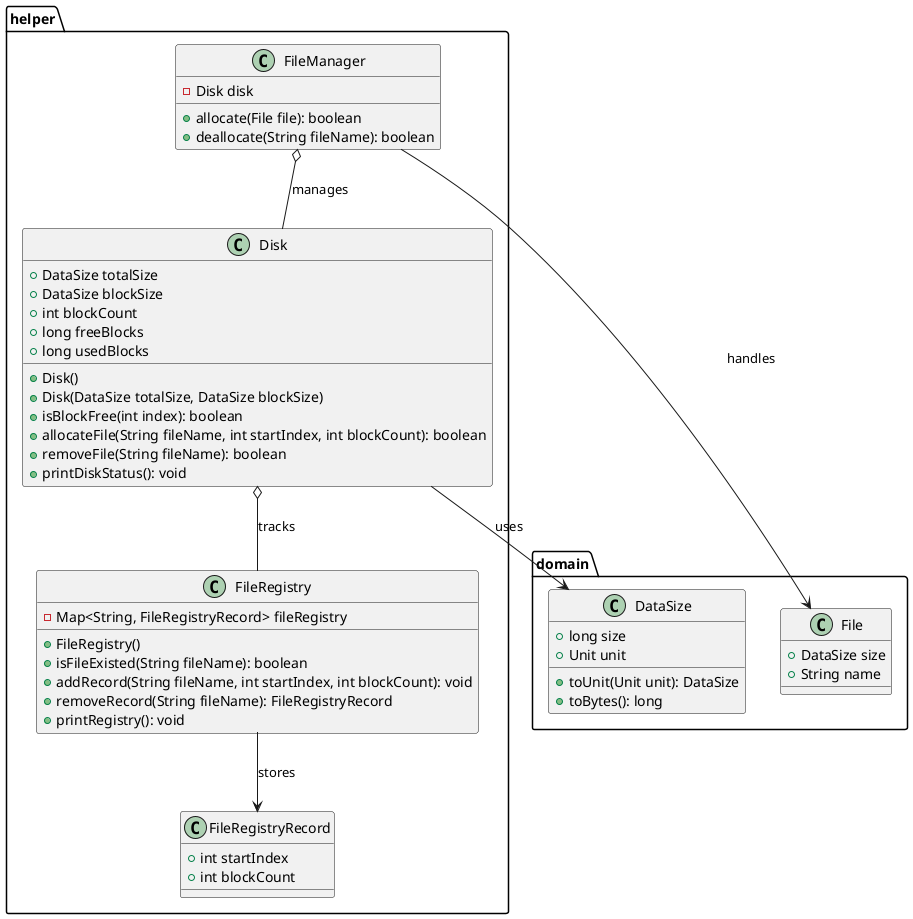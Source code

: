 @startuml

package "domain" {
    class DataSize {
        + long size
        + Unit unit
        + toUnit(Unit unit): DataSize
        + toBytes(): long
    }

    class File {
        + DataSize size
        + String name
    }
}

package "helper" {
    class FileManager {
        - Disk disk
        + allocate(File file): boolean
        + deallocate(String fileName): boolean
    }

    class Disk {
        + DataSize totalSize
        + DataSize blockSize
        + int blockCount
        + long freeBlocks
        + long usedBlocks
        + Disk()
        + Disk(DataSize totalSize, DataSize blockSize)
        + isBlockFree(int index): boolean
        + allocateFile(String fileName, int startIndex, int blockCount): boolean
        + removeFile(String fileName): boolean
        + printDiskStatus(): void
    }

    class FileRegistry {
        - Map<String, FileRegistryRecord> fileRegistry
        + FileRegistry()
        + isFileExisted(String fileName): boolean
        + addRecord(String fileName, int startIndex, int blockCount): void
        + removeRecord(String fileName): FileRegistryRecord
        + printRegistry(): void
    }

    class FileRegistryRecord {
        + int startIndex
        + int blockCount
    }
}

FileManager o-- Disk: manages
FileManager --> File: handles
Disk --> DataSize: uses
Disk o-- FileRegistry: tracks
FileRegistry --> FileRegistryRecord: stores

@enduml
